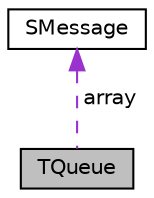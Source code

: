 digraph "TQueue"
{
 // LATEX_PDF_SIZE
  edge [fontname="Helvetica",fontsize="10",labelfontname="Helvetica",labelfontsize="10"];
  node [fontname="Helvetica",fontsize="10",shape=record];
  Node1 [label="TQueue",height=0.2,width=0.4,color="black", fillcolor="grey75", style="filled", fontcolor="black",tooltip="Struct of the queue."];
  Node2 -> Node1 [dir="back",color="darkorchid3",fontsize="10",style="dashed",label=" array" ,fontname="Helvetica"];
  Node2 [label="SMessage",height=0.2,width=0.4,color="black", fillcolor="white", style="filled",URL="$structSMessage.html",tooltip=" "];
}
